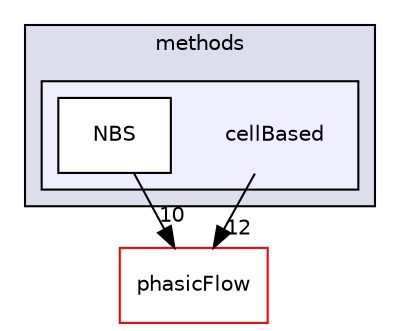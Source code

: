 digraph "src/Interaction/contactSearch/methods/cellBased" {
  compound=true
  node [ fontsize="10", fontname="Helvetica"];
  edge [ labelfontsize="10", labelfontname="Helvetica"];
  subgraph clusterdir_e1c20bf23ef9d936d80b34376c4ac838 {
    graph [ bgcolor="#ddddee", pencolor="black", label="methods" fontname="Helvetica", fontsize="10", URL="dir_e1c20bf23ef9d936d80b34376c4ac838.html"]
  subgraph clusterdir_71b688b0472b6f39e1e6e29aa55b2531 {
    graph [ bgcolor="#eeeeff", pencolor="black", label="" URL="dir_71b688b0472b6f39e1e6e29aa55b2531.html"];
    dir_71b688b0472b6f39e1e6e29aa55b2531 [shape=plaintext label="cellBased"];
    dir_86f5f8039e2e2132ddf3856862e431bf [shape=box label="NBS" color="black" fillcolor="white" style="filled" URL="dir_86f5f8039e2e2132ddf3856862e431bf.html"];
  }
  }
  dir_cd7a5046d028e114fc17b2ebc2bd02d2 [shape=box label="phasicFlow" fillcolor="white" style="filled" color="red" URL="dir_cd7a5046d028e114fc17b2ebc2bd02d2.html"];
  dir_86f5f8039e2e2132ddf3856862e431bf->dir_cd7a5046d028e114fc17b2ebc2bd02d2 [headlabel="10", labeldistance=1.5 headhref="dir_000034_000031.html"];
  dir_71b688b0472b6f39e1e6e29aa55b2531->dir_cd7a5046d028e114fc17b2ebc2bd02d2 [headlabel="12", labeldistance=1.5 headhref="dir_000030_000031.html"];
}
